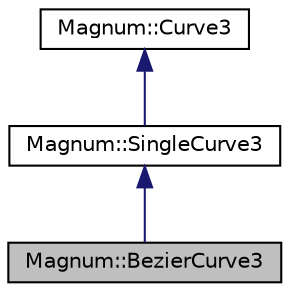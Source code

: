 digraph "Magnum::BezierCurve3"
{
  edge [fontname="Helvetica",fontsize="10",labelfontname="Helvetica",labelfontsize="10"];
  node [fontname="Helvetica",fontsize="10",shape=record];
  Node1 [label="Magnum::BezierCurve3",height=0.2,width=0.4,color="black", fillcolor="grey75", style="filled", fontcolor="black"];
  Node2 -> Node1 [dir="back",color="midnightblue",fontsize="10",style="solid",fontname="Helvetica"];
  Node2 [label="Magnum::SingleCurve3",height=0.2,width=0.4,color="black", fillcolor="white", style="filled",URL="$class_magnum_1_1_single_curve3.html"];
  Node3 -> Node2 [dir="back",color="midnightblue",fontsize="10",style="solid",fontname="Helvetica"];
  Node3 [label="Magnum::Curve3",height=0.2,width=0.4,color="black", fillcolor="white", style="filled",URL="$class_magnum_1_1_curve3.html"];
}
